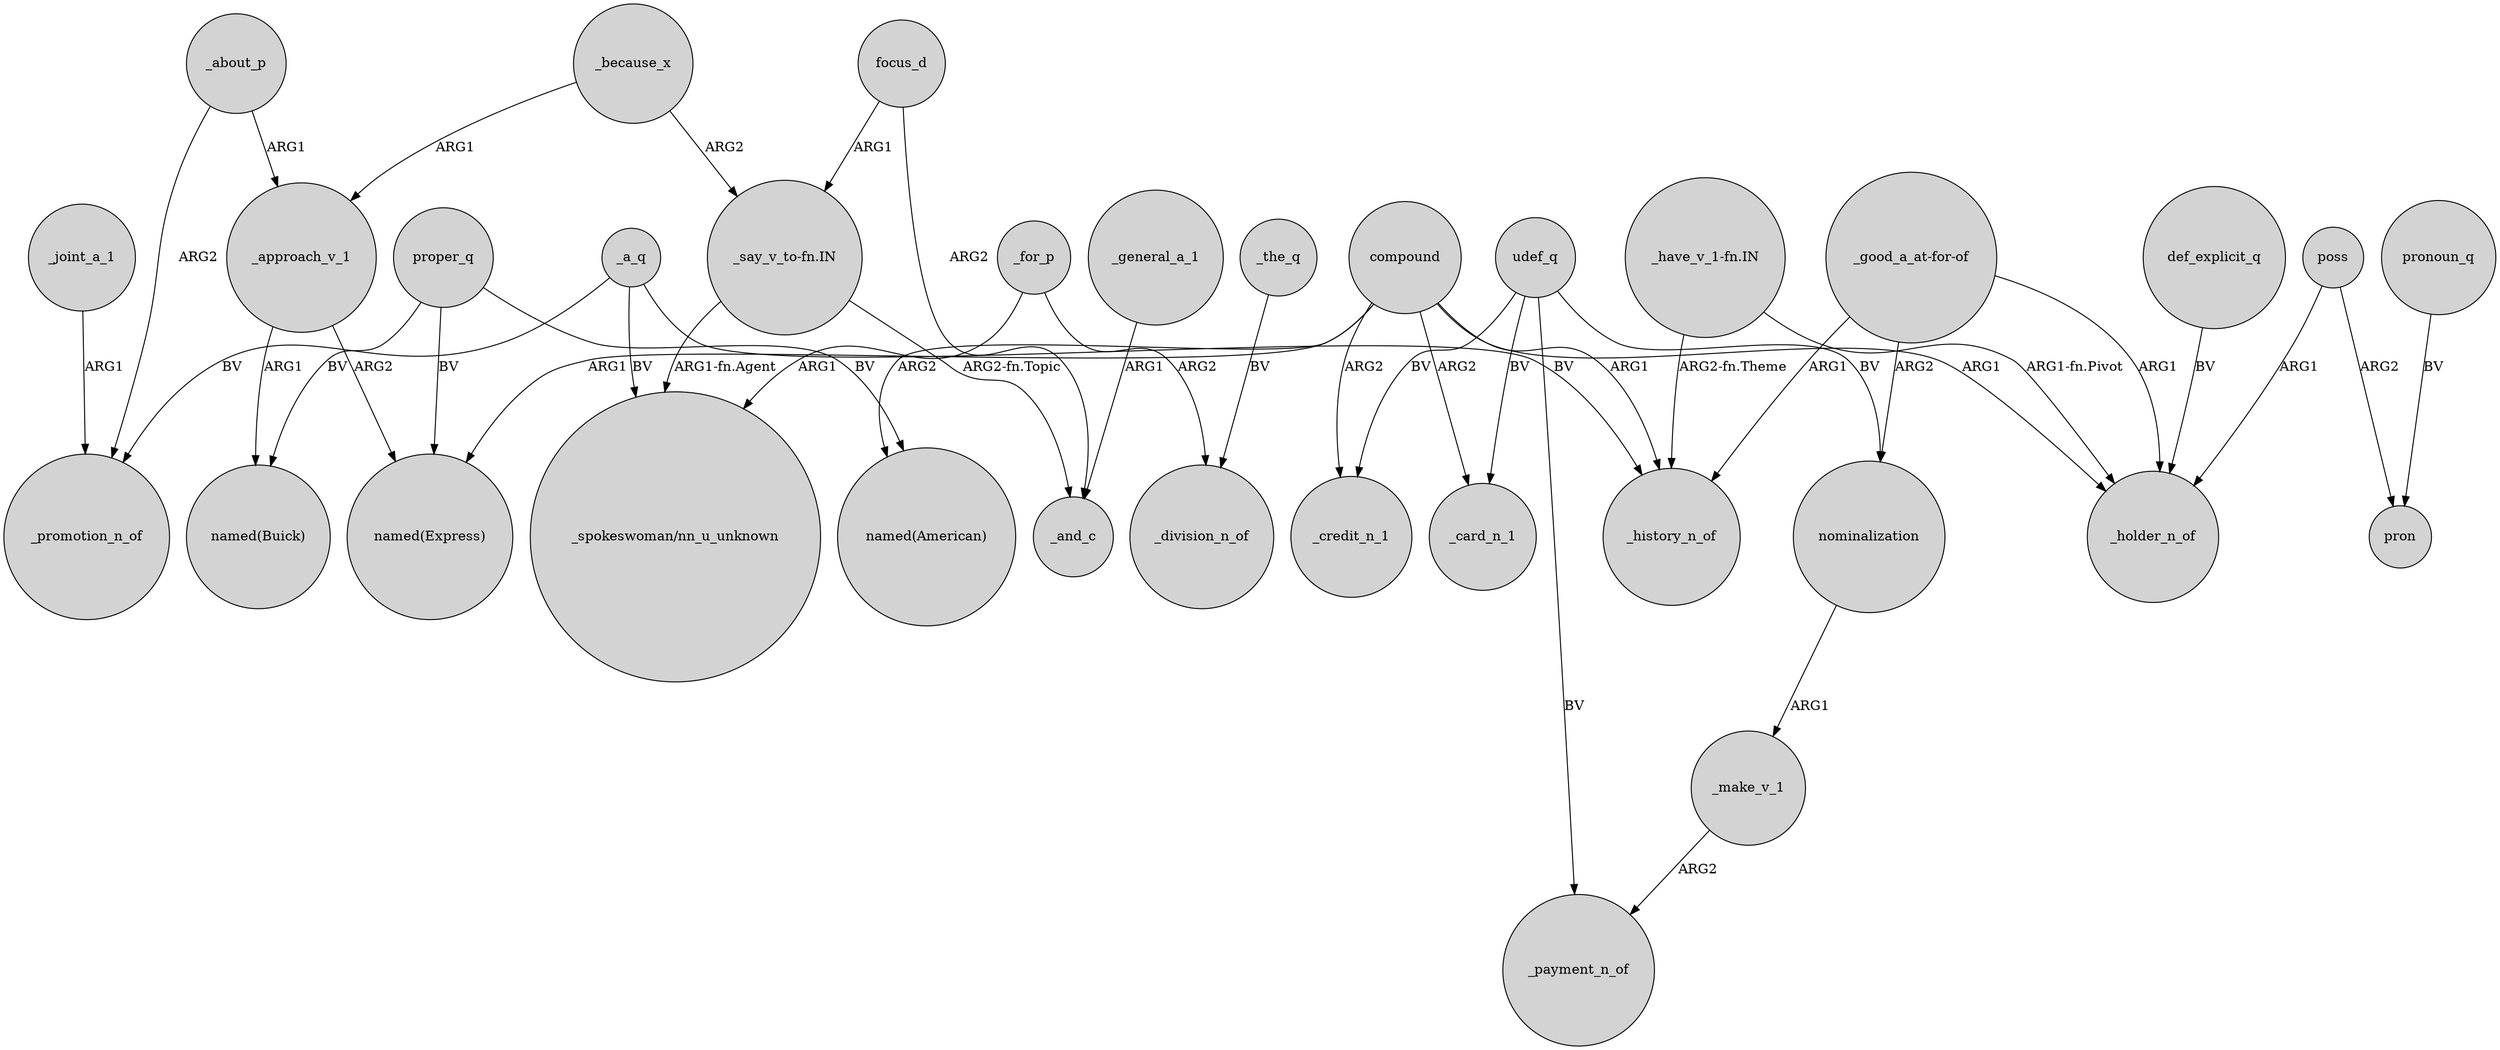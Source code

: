 digraph {
	node [shape=circle style=filled]
	_a_q -> _history_n_of [label=BV]
	_joint_a_1 -> _promotion_n_of [label=ARG1]
	poss -> pron [label=ARG2]
	_general_a_1 -> _and_c [label=ARG1]
	compound -> _history_n_of [label=ARG1]
	proper_q -> "named(American)" [label=BV]
	udef_q -> _credit_n_1 [label=BV]
	proper_q -> "named(Express)" [label=BV]
	compound -> _credit_n_1 [label=ARG2]
	"_have_v_1-fn.IN" -> _holder_n_of [label="ARG1-fn.Pivot"]
	_a_q -> "_spokeswoman/nn_u_unknown" [label=BV]
	compound -> "named(Express)" [label=ARG1]
	compound -> _holder_n_of [label=ARG1]
	nominalization -> _make_v_1 [label=ARG1]
	_make_v_1 -> _payment_n_of [label=ARG2]
	_approach_v_1 -> "named(Express)" [label=ARG2]
	compound -> "named(American)" [label=ARG2]
	focus_d -> _and_c [label=ARG2]
	udef_q -> _card_n_1 [label=BV]
	udef_q -> _payment_n_of [label=BV]
	proper_q -> "named(Buick)" [label=BV]
	_for_p -> _division_n_of [label=ARG2]
	_a_q -> _promotion_n_of [label=BV]
	pronoun_q -> pron [label=BV]
	_about_p -> _approach_v_1 [label=ARG1]
	"_have_v_1-fn.IN" -> _history_n_of [label="ARG2-fn.Theme"]
	"_good_a_at-for-of" -> _holder_n_of [label=ARG1]
	_for_p -> "_spokeswoman/nn_u_unknown" [label=ARG1]
	"_good_a_at-for-of" -> _history_n_of [label=ARG1]
	"_say_v_to-fn.IN" -> _and_c [label="ARG2-fn.Topic"]
	"_say_v_to-fn.IN" -> "_spokeswoman/nn_u_unknown" [label="ARG1-fn.Agent"]
	def_explicit_q -> _holder_n_of [label=BV]
	udef_q -> nominalization [label=BV]
	"_good_a_at-for-of" -> nominalization [label=ARG2]
	_approach_v_1 -> "named(Buick)" [label=ARG1]
	poss -> _holder_n_of [label=ARG1]
	_because_x -> "_say_v_to-fn.IN" [label=ARG2]
	compound -> _card_n_1 [label=ARG2]
	_about_p -> _promotion_n_of [label=ARG2]
	_because_x -> _approach_v_1 [label=ARG1]
	focus_d -> "_say_v_to-fn.IN" [label=ARG1]
	_the_q -> _division_n_of [label=BV]
}
